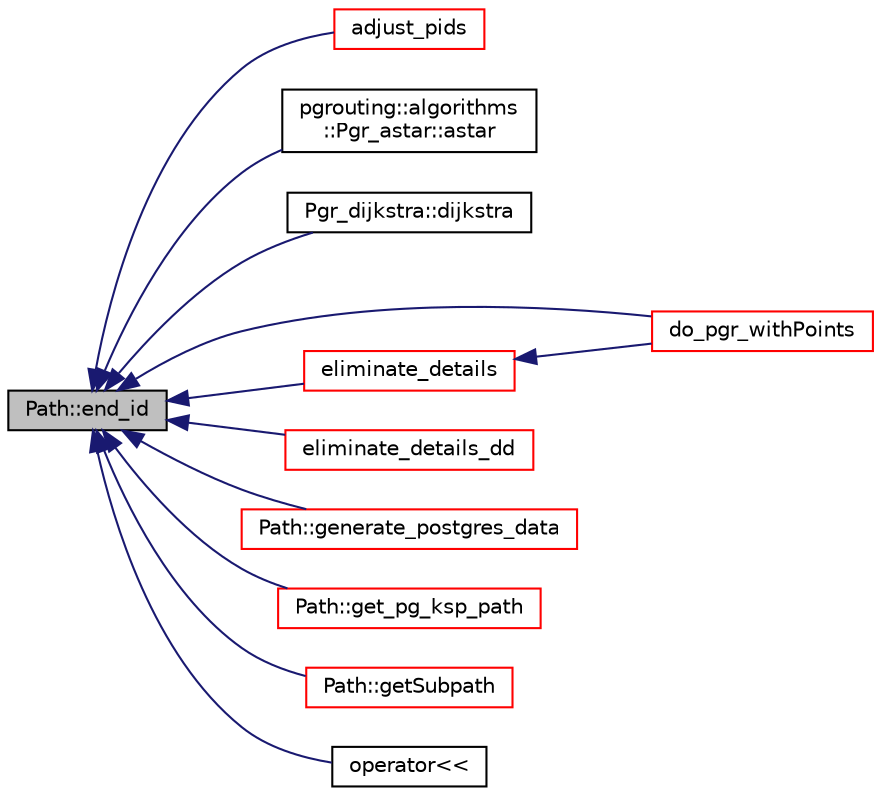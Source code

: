 digraph "Path::end_id"
{
  edge [fontname="Helvetica",fontsize="10",labelfontname="Helvetica",labelfontsize="10"];
  node [fontname="Helvetica",fontsize="10",shape=record];
  rankdir="LR";
  Node117 [label="Path::end_id",height=0.2,width=0.4,color="black", fillcolor="grey75", style="filled", fontcolor="black"];
  Node117 -> Node118 [dir="back",color="midnightblue",fontsize="10",style="solid",fontname="Helvetica"];
  Node118 [label="adjust_pids",height=0.2,width=0.4,color="red", fillcolor="white", style="filled",URL="$pgr__withPoints_8cpp.html#ad7908e676e68d1ef712488e655e66ef0"];
  Node117 -> Node120 [dir="back",color="midnightblue",fontsize="10",style="solid",fontname="Helvetica"];
  Node120 [label="pgrouting::algorithms\l::Pgr_astar::astar",height=0.2,width=0.4,color="black", fillcolor="white", style="filled",URL="$classpgrouting_1_1algorithms_1_1Pgr__astar.html#a187eb488ab36784f3d5e36b30b3cfe0f",tooltip="astar 1 to many "];
  Node117 -> Node121 [dir="back",color="midnightblue",fontsize="10",style="solid",fontname="Helvetica"];
  Node121 [label="Pgr_dijkstra::dijkstra",height=0.2,width=0.4,color="black", fillcolor="white", style="filled",URL="$classPgr__dijkstra.html#ab5850609cf634ae84a7a0e8d3bedcb0a",tooltip="Dijkstra 1 to many. "];
  Node117 -> Node122 [dir="back",color="midnightblue",fontsize="10",style="solid",fontname="Helvetica"];
  Node122 [label="do_pgr_withPoints",height=0.2,width=0.4,color="red", fillcolor="white", style="filled",URL="$withPoints__driver_8h.html#a21c2758706c9735f75143b96fe93defd"];
  Node117 -> Node125 [dir="back",color="midnightblue",fontsize="10",style="solid",fontname="Helvetica"];
  Node125 [label="eliminate_details",height=0.2,width=0.4,color="red", fillcolor="white", style="filled",URL="$pgr__withPoints_8hpp.html#a0ed4ba674c8ad93b59ff6a23c43a744f"];
  Node125 -> Node122 [dir="back",color="midnightblue",fontsize="10",style="solid",fontname="Helvetica"];
  Node117 -> Node129 [dir="back",color="midnightblue",fontsize="10",style="solid",fontname="Helvetica"];
  Node129 [label="eliminate_details_dd",height=0.2,width=0.4,color="red", fillcolor="white", style="filled",URL="$pgr__withPoints_8hpp.html#a78454780d695ee33ad171a220e3e9f38"];
  Node117 -> Node133 [dir="back",color="midnightblue",fontsize="10",style="solid",fontname="Helvetica"];
  Node133 [label="Path::generate_postgres_data",height=0.2,width=0.4,color="red", fillcolor="white", style="filled",URL="$classPath.html#ae38559bd57054698fdcf9b4457dc2da4"];
  Node117 -> Node138 [dir="back",color="midnightblue",fontsize="10",style="solid",fontname="Helvetica"];
  Node138 [label="Path::get_pg_ksp_path",height=0.2,width=0.4,color="red", fillcolor="white", style="filled",URL="$classPath.html#a51f5ea1d0ab3190a188249de8a2b9222"];
  Node117 -> Node139 [dir="back",color="midnightblue",fontsize="10",style="solid",fontname="Helvetica"];
  Node139 [label="Path::getSubpath",height=0.2,width=0.4,color="red", fillcolor="white", style="filled",URL="$classPath.html#a6e915a3786eccd377d84a284b3152e2b"];
  Node117 -> Node149 [dir="back",color="midnightblue",fontsize="10",style="solid",fontname="Helvetica"];
  Node149 [label="operator\<\<",height=0.2,width=0.4,color="black", fillcolor="white", style="filled",URL="$basePath__SSEC_8cpp.html#aa16afa1050f3d97fc530c0ec237c1216"];
}
